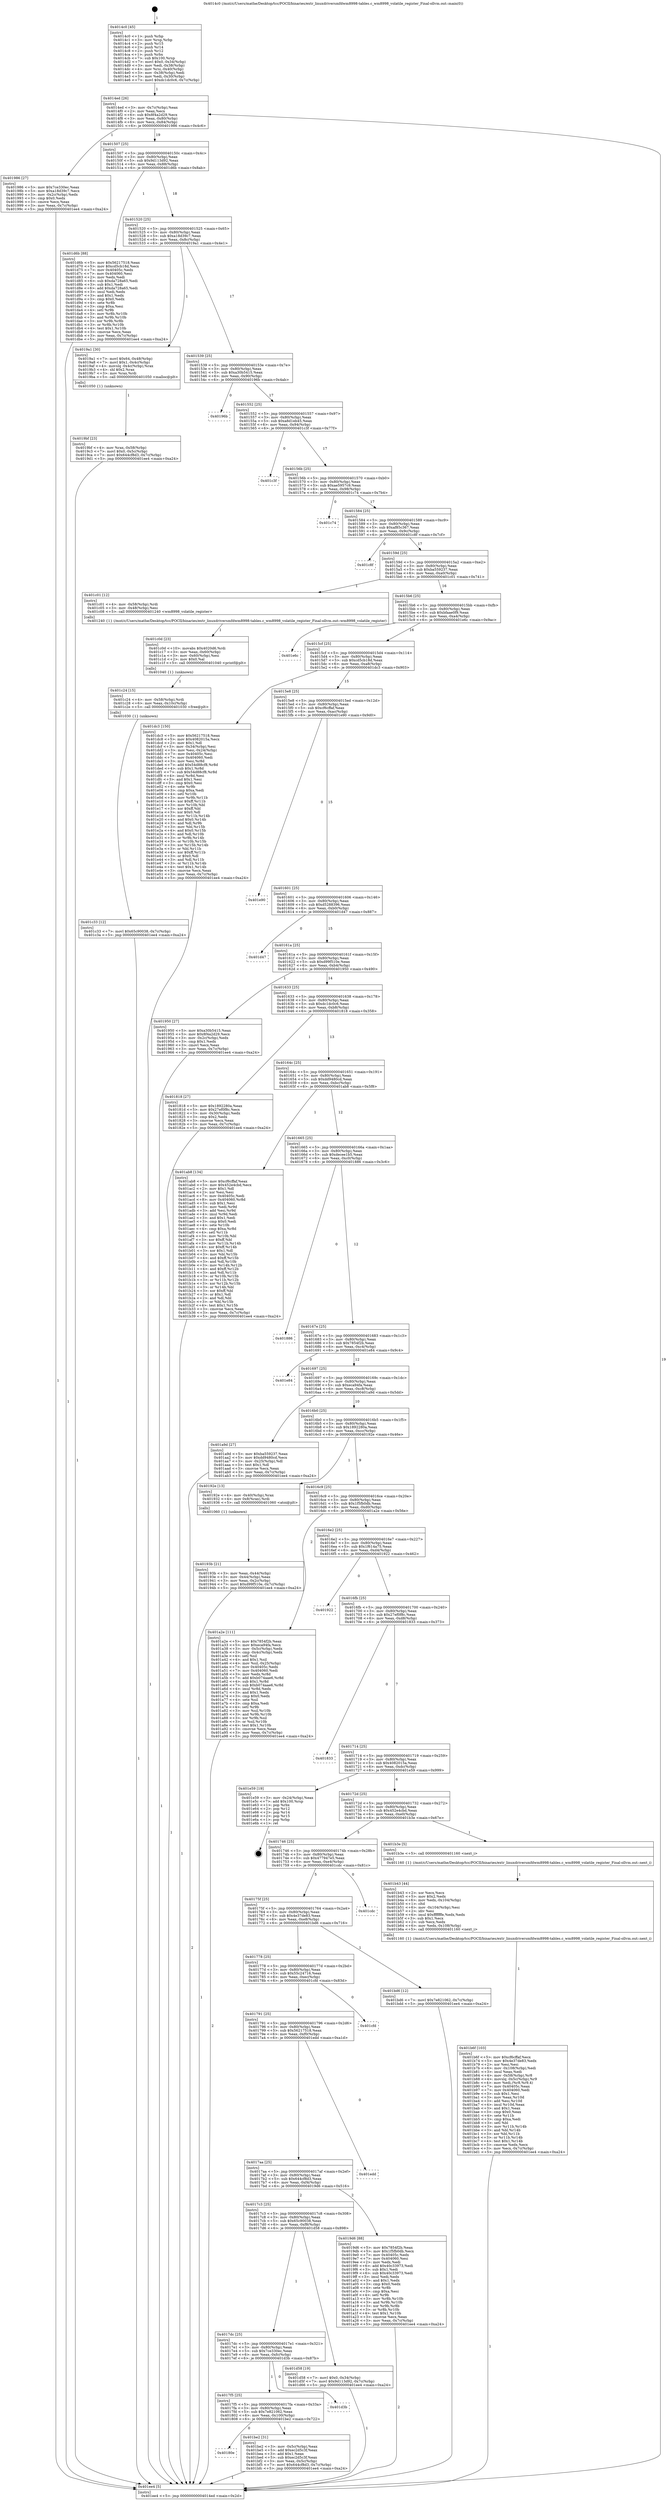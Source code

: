 digraph "0x4014c0" {
  label = "0x4014c0 (/mnt/c/Users/mathe/Desktop/tcc/POCII/binaries/extr_linuxdriversmfdwm8998-tables.c_wm8998_volatile_register_Final-ollvm.out::main(0))"
  labelloc = "t"
  node[shape=record]

  Entry [label="",width=0.3,height=0.3,shape=circle,fillcolor=black,style=filled]
  "0x4014ed" [label="{
     0x4014ed [26]\l
     | [instrs]\l
     &nbsp;&nbsp;0x4014ed \<+3\>: mov -0x7c(%rbp),%eax\l
     &nbsp;&nbsp;0x4014f0 \<+2\>: mov %eax,%ecx\l
     &nbsp;&nbsp;0x4014f2 \<+6\>: sub $0x8f4a2d29,%ecx\l
     &nbsp;&nbsp;0x4014f8 \<+3\>: mov %eax,-0x80(%rbp)\l
     &nbsp;&nbsp;0x4014fb \<+6\>: mov %ecx,-0x84(%rbp)\l
     &nbsp;&nbsp;0x401501 \<+6\>: je 0000000000401986 \<main+0x4c6\>\l
  }"]
  "0x401986" [label="{
     0x401986 [27]\l
     | [instrs]\l
     &nbsp;&nbsp;0x401986 \<+5\>: mov $0x7ce330ec,%eax\l
     &nbsp;&nbsp;0x40198b \<+5\>: mov $0xa18d39c7,%ecx\l
     &nbsp;&nbsp;0x401990 \<+3\>: mov -0x2c(%rbp),%edx\l
     &nbsp;&nbsp;0x401993 \<+3\>: cmp $0x0,%edx\l
     &nbsp;&nbsp;0x401996 \<+3\>: cmove %ecx,%eax\l
     &nbsp;&nbsp;0x401999 \<+3\>: mov %eax,-0x7c(%rbp)\l
     &nbsp;&nbsp;0x40199c \<+5\>: jmp 0000000000401ee4 \<main+0xa24\>\l
  }"]
  "0x401507" [label="{
     0x401507 [25]\l
     | [instrs]\l
     &nbsp;&nbsp;0x401507 \<+5\>: jmp 000000000040150c \<main+0x4c\>\l
     &nbsp;&nbsp;0x40150c \<+3\>: mov -0x80(%rbp),%eax\l
     &nbsp;&nbsp;0x40150f \<+5\>: sub $0x9d113d92,%eax\l
     &nbsp;&nbsp;0x401514 \<+6\>: mov %eax,-0x88(%rbp)\l
     &nbsp;&nbsp;0x40151a \<+6\>: je 0000000000401d6b \<main+0x8ab\>\l
  }"]
  Exit [label="",width=0.3,height=0.3,shape=circle,fillcolor=black,style=filled,peripheries=2]
  "0x401d6b" [label="{
     0x401d6b [88]\l
     | [instrs]\l
     &nbsp;&nbsp;0x401d6b \<+5\>: mov $0x56217518,%eax\l
     &nbsp;&nbsp;0x401d70 \<+5\>: mov $0xcd5cb18d,%ecx\l
     &nbsp;&nbsp;0x401d75 \<+7\>: mov 0x40405c,%edx\l
     &nbsp;&nbsp;0x401d7c \<+7\>: mov 0x404060,%esi\l
     &nbsp;&nbsp;0x401d83 \<+2\>: mov %edx,%edi\l
     &nbsp;&nbsp;0x401d85 \<+6\>: sub $0xda728a65,%edi\l
     &nbsp;&nbsp;0x401d8b \<+3\>: sub $0x1,%edi\l
     &nbsp;&nbsp;0x401d8e \<+6\>: add $0xda728a65,%edi\l
     &nbsp;&nbsp;0x401d94 \<+3\>: imul %edi,%edx\l
     &nbsp;&nbsp;0x401d97 \<+3\>: and $0x1,%edx\l
     &nbsp;&nbsp;0x401d9a \<+3\>: cmp $0x0,%edx\l
     &nbsp;&nbsp;0x401d9d \<+4\>: sete %r8b\l
     &nbsp;&nbsp;0x401da1 \<+3\>: cmp $0xa,%esi\l
     &nbsp;&nbsp;0x401da4 \<+4\>: setl %r9b\l
     &nbsp;&nbsp;0x401da8 \<+3\>: mov %r8b,%r10b\l
     &nbsp;&nbsp;0x401dab \<+3\>: and %r9b,%r10b\l
     &nbsp;&nbsp;0x401dae \<+3\>: xor %r9b,%r8b\l
     &nbsp;&nbsp;0x401db1 \<+3\>: or %r8b,%r10b\l
     &nbsp;&nbsp;0x401db4 \<+4\>: test $0x1,%r10b\l
     &nbsp;&nbsp;0x401db8 \<+3\>: cmovne %ecx,%eax\l
     &nbsp;&nbsp;0x401dbb \<+3\>: mov %eax,-0x7c(%rbp)\l
     &nbsp;&nbsp;0x401dbe \<+5\>: jmp 0000000000401ee4 \<main+0xa24\>\l
  }"]
  "0x401520" [label="{
     0x401520 [25]\l
     | [instrs]\l
     &nbsp;&nbsp;0x401520 \<+5\>: jmp 0000000000401525 \<main+0x65\>\l
     &nbsp;&nbsp;0x401525 \<+3\>: mov -0x80(%rbp),%eax\l
     &nbsp;&nbsp;0x401528 \<+5\>: sub $0xa18d39c7,%eax\l
     &nbsp;&nbsp;0x40152d \<+6\>: mov %eax,-0x8c(%rbp)\l
     &nbsp;&nbsp;0x401533 \<+6\>: je 00000000004019a1 \<main+0x4e1\>\l
  }"]
  "0x401c33" [label="{
     0x401c33 [12]\l
     | [instrs]\l
     &nbsp;&nbsp;0x401c33 \<+7\>: movl $0x65c90038,-0x7c(%rbp)\l
     &nbsp;&nbsp;0x401c3a \<+5\>: jmp 0000000000401ee4 \<main+0xa24\>\l
  }"]
  "0x4019a1" [label="{
     0x4019a1 [30]\l
     | [instrs]\l
     &nbsp;&nbsp;0x4019a1 \<+7\>: movl $0x64,-0x48(%rbp)\l
     &nbsp;&nbsp;0x4019a8 \<+7\>: movl $0x1,-0x4c(%rbp)\l
     &nbsp;&nbsp;0x4019af \<+4\>: movslq -0x4c(%rbp),%rax\l
     &nbsp;&nbsp;0x4019b3 \<+4\>: shl $0x2,%rax\l
     &nbsp;&nbsp;0x4019b7 \<+3\>: mov %rax,%rdi\l
     &nbsp;&nbsp;0x4019ba \<+5\>: call 0000000000401050 \<malloc@plt\>\l
     | [calls]\l
     &nbsp;&nbsp;0x401050 \{1\} (unknown)\l
  }"]
  "0x401539" [label="{
     0x401539 [25]\l
     | [instrs]\l
     &nbsp;&nbsp;0x401539 \<+5\>: jmp 000000000040153e \<main+0x7e\>\l
     &nbsp;&nbsp;0x40153e \<+3\>: mov -0x80(%rbp),%eax\l
     &nbsp;&nbsp;0x401541 \<+5\>: sub $0xa30b5415,%eax\l
     &nbsp;&nbsp;0x401546 \<+6\>: mov %eax,-0x90(%rbp)\l
     &nbsp;&nbsp;0x40154c \<+6\>: je 000000000040196b \<main+0x4ab\>\l
  }"]
  "0x401c24" [label="{
     0x401c24 [15]\l
     | [instrs]\l
     &nbsp;&nbsp;0x401c24 \<+4\>: mov -0x58(%rbp),%rdi\l
     &nbsp;&nbsp;0x401c28 \<+6\>: mov %eax,-0x10c(%rbp)\l
     &nbsp;&nbsp;0x401c2e \<+5\>: call 0000000000401030 \<free@plt\>\l
     | [calls]\l
     &nbsp;&nbsp;0x401030 \{1\} (unknown)\l
  }"]
  "0x40196b" [label="{
     0x40196b\l
  }", style=dashed]
  "0x401552" [label="{
     0x401552 [25]\l
     | [instrs]\l
     &nbsp;&nbsp;0x401552 \<+5\>: jmp 0000000000401557 \<main+0x97\>\l
     &nbsp;&nbsp;0x401557 \<+3\>: mov -0x80(%rbp),%eax\l
     &nbsp;&nbsp;0x40155a \<+5\>: sub $0xa8d1eb45,%eax\l
     &nbsp;&nbsp;0x40155f \<+6\>: mov %eax,-0x94(%rbp)\l
     &nbsp;&nbsp;0x401565 \<+6\>: je 0000000000401c3f \<main+0x77f\>\l
  }"]
  "0x401c0d" [label="{
     0x401c0d [23]\l
     | [instrs]\l
     &nbsp;&nbsp;0x401c0d \<+10\>: movabs $0x4020d6,%rdi\l
     &nbsp;&nbsp;0x401c17 \<+3\>: mov %eax,-0x60(%rbp)\l
     &nbsp;&nbsp;0x401c1a \<+3\>: mov -0x60(%rbp),%esi\l
     &nbsp;&nbsp;0x401c1d \<+2\>: mov $0x0,%al\l
     &nbsp;&nbsp;0x401c1f \<+5\>: call 0000000000401040 \<printf@plt\>\l
     | [calls]\l
     &nbsp;&nbsp;0x401040 \{1\} (unknown)\l
  }"]
  "0x401c3f" [label="{
     0x401c3f\l
  }", style=dashed]
  "0x40156b" [label="{
     0x40156b [25]\l
     | [instrs]\l
     &nbsp;&nbsp;0x40156b \<+5\>: jmp 0000000000401570 \<main+0xb0\>\l
     &nbsp;&nbsp;0x401570 \<+3\>: mov -0x80(%rbp),%eax\l
     &nbsp;&nbsp;0x401573 \<+5\>: sub $0xae5957c9,%eax\l
     &nbsp;&nbsp;0x401578 \<+6\>: mov %eax,-0x98(%rbp)\l
     &nbsp;&nbsp;0x40157e \<+6\>: je 0000000000401c74 \<main+0x7b4\>\l
  }"]
  "0x40180e" [label="{
     0x40180e\l
  }", style=dashed]
  "0x401c74" [label="{
     0x401c74\l
  }", style=dashed]
  "0x401584" [label="{
     0x401584 [25]\l
     | [instrs]\l
     &nbsp;&nbsp;0x401584 \<+5\>: jmp 0000000000401589 \<main+0xc9\>\l
     &nbsp;&nbsp;0x401589 \<+3\>: mov -0x80(%rbp),%eax\l
     &nbsp;&nbsp;0x40158c \<+5\>: sub $0xaf85c367,%eax\l
     &nbsp;&nbsp;0x401591 \<+6\>: mov %eax,-0x9c(%rbp)\l
     &nbsp;&nbsp;0x401597 \<+6\>: je 0000000000401c8f \<main+0x7cf\>\l
  }"]
  "0x401be2" [label="{
     0x401be2 [31]\l
     | [instrs]\l
     &nbsp;&nbsp;0x401be2 \<+3\>: mov -0x5c(%rbp),%eax\l
     &nbsp;&nbsp;0x401be5 \<+5\>: add $0xec2d5c3f,%eax\l
     &nbsp;&nbsp;0x401bea \<+3\>: add $0x1,%eax\l
     &nbsp;&nbsp;0x401bed \<+5\>: sub $0xec2d5c3f,%eax\l
     &nbsp;&nbsp;0x401bf2 \<+3\>: mov %eax,-0x5c(%rbp)\l
     &nbsp;&nbsp;0x401bf5 \<+7\>: movl $0x644cf8d3,-0x7c(%rbp)\l
     &nbsp;&nbsp;0x401bfc \<+5\>: jmp 0000000000401ee4 \<main+0xa24\>\l
  }"]
  "0x401c8f" [label="{
     0x401c8f\l
  }", style=dashed]
  "0x40159d" [label="{
     0x40159d [25]\l
     | [instrs]\l
     &nbsp;&nbsp;0x40159d \<+5\>: jmp 00000000004015a2 \<main+0xe2\>\l
     &nbsp;&nbsp;0x4015a2 \<+3\>: mov -0x80(%rbp),%eax\l
     &nbsp;&nbsp;0x4015a5 \<+5\>: sub $0xba559237,%eax\l
     &nbsp;&nbsp;0x4015aa \<+6\>: mov %eax,-0xa0(%rbp)\l
     &nbsp;&nbsp;0x4015b0 \<+6\>: je 0000000000401c01 \<main+0x741\>\l
  }"]
  "0x4017f5" [label="{
     0x4017f5 [25]\l
     | [instrs]\l
     &nbsp;&nbsp;0x4017f5 \<+5\>: jmp 00000000004017fa \<main+0x33a\>\l
     &nbsp;&nbsp;0x4017fa \<+3\>: mov -0x80(%rbp),%eax\l
     &nbsp;&nbsp;0x4017fd \<+5\>: sub $0x7e821062,%eax\l
     &nbsp;&nbsp;0x401802 \<+6\>: mov %eax,-0x100(%rbp)\l
     &nbsp;&nbsp;0x401808 \<+6\>: je 0000000000401be2 \<main+0x722\>\l
  }"]
  "0x401c01" [label="{
     0x401c01 [12]\l
     | [instrs]\l
     &nbsp;&nbsp;0x401c01 \<+4\>: mov -0x58(%rbp),%rdi\l
     &nbsp;&nbsp;0x401c05 \<+3\>: mov -0x48(%rbp),%esi\l
     &nbsp;&nbsp;0x401c08 \<+5\>: call 0000000000401240 \<wm8998_volatile_register\>\l
     | [calls]\l
     &nbsp;&nbsp;0x401240 \{1\} (/mnt/c/Users/mathe/Desktop/tcc/POCII/binaries/extr_linuxdriversmfdwm8998-tables.c_wm8998_volatile_register_Final-ollvm.out::wm8998_volatile_register)\l
  }"]
  "0x4015b6" [label="{
     0x4015b6 [25]\l
     | [instrs]\l
     &nbsp;&nbsp;0x4015b6 \<+5\>: jmp 00000000004015bb \<main+0xfb\>\l
     &nbsp;&nbsp;0x4015bb \<+3\>: mov -0x80(%rbp),%eax\l
     &nbsp;&nbsp;0x4015be \<+5\>: sub $0xbfaae0f9,%eax\l
     &nbsp;&nbsp;0x4015c3 \<+6\>: mov %eax,-0xa4(%rbp)\l
     &nbsp;&nbsp;0x4015c9 \<+6\>: je 0000000000401e6c \<main+0x9ac\>\l
  }"]
  "0x401d3b" [label="{
     0x401d3b\l
  }", style=dashed]
  "0x401e6c" [label="{
     0x401e6c\l
  }", style=dashed]
  "0x4015cf" [label="{
     0x4015cf [25]\l
     | [instrs]\l
     &nbsp;&nbsp;0x4015cf \<+5\>: jmp 00000000004015d4 \<main+0x114\>\l
     &nbsp;&nbsp;0x4015d4 \<+3\>: mov -0x80(%rbp),%eax\l
     &nbsp;&nbsp;0x4015d7 \<+5\>: sub $0xcd5cb18d,%eax\l
     &nbsp;&nbsp;0x4015dc \<+6\>: mov %eax,-0xa8(%rbp)\l
     &nbsp;&nbsp;0x4015e2 \<+6\>: je 0000000000401dc3 \<main+0x903\>\l
  }"]
  "0x4017dc" [label="{
     0x4017dc [25]\l
     | [instrs]\l
     &nbsp;&nbsp;0x4017dc \<+5\>: jmp 00000000004017e1 \<main+0x321\>\l
     &nbsp;&nbsp;0x4017e1 \<+3\>: mov -0x80(%rbp),%eax\l
     &nbsp;&nbsp;0x4017e4 \<+5\>: sub $0x7ce330ec,%eax\l
     &nbsp;&nbsp;0x4017e9 \<+6\>: mov %eax,-0xfc(%rbp)\l
     &nbsp;&nbsp;0x4017ef \<+6\>: je 0000000000401d3b \<main+0x87b\>\l
  }"]
  "0x401dc3" [label="{
     0x401dc3 [150]\l
     | [instrs]\l
     &nbsp;&nbsp;0x401dc3 \<+5\>: mov $0x56217518,%eax\l
     &nbsp;&nbsp;0x401dc8 \<+5\>: mov $0x4082015a,%ecx\l
     &nbsp;&nbsp;0x401dcd \<+2\>: mov $0x1,%dl\l
     &nbsp;&nbsp;0x401dcf \<+3\>: mov -0x34(%rbp),%esi\l
     &nbsp;&nbsp;0x401dd2 \<+3\>: mov %esi,-0x24(%rbp)\l
     &nbsp;&nbsp;0x401dd5 \<+7\>: mov 0x40405c,%esi\l
     &nbsp;&nbsp;0x401ddc \<+7\>: mov 0x404060,%edi\l
     &nbsp;&nbsp;0x401de3 \<+3\>: mov %esi,%r8d\l
     &nbsp;&nbsp;0x401de6 \<+7\>: add $0x54d88cf8,%r8d\l
     &nbsp;&nbsp;0x401ded \<+4\>: sub $0x1,%r8d\l
     &nbsp;&nbsp;0x401df1 \<+7\>: sub $0x54d88cf8,%r8d\l
     &nbsp;&nbsp;0x401df8 \<+4\>: imul %r8d,%esi\l
     &nbsp;&nbsp;0x401dfc \<+3\>: and $0x1,%esi\l
     &nbsp;&nbsp;0x401dff \<+3\>: cmp $0x0,%esi\l
     &nbsp;&nbsp;0x401e02 \<+4\>: sete %r9b\l
     &nbsp;&nbsp;0x401e06 \<+3\>: cmp $0xa,%edi\l
     &nbsp;&nbsp;0x401e09 \<+4\>: setl %r10b\l
     &nbsp;&nbsp;0x401e0d \<+3\>: mov %r9b,%r11b\l
     &nbsp;&nbsp;0x401e10 \<+4\>: xor $0xff,%r11b\l
     &nbsp;&nbsp;0x401e14 \<+3\>: mov %r10b,%bl\l
     &nbsp;&nbsp;0x401e17 \<+3\>: xor $0xff,%bl\l
     &nbsp;&nbsp;0x401e1a \<+3\>: xor $0x0,%dl\l
     &nbsp;&nbsp;0x401e1d \<+3\>: mov %r11b,%r14b\l
     &nbsp;&nbsp;0x401e20 \<+4\>: and $0x0,%r14b\l
     &nbsp;&nbsp;0x401e24 \<+3\>: and %dl,%r9b\l
     &nbsp;&nbsp;0x401e27 \<+3\>: mov %bl,%r15b\l
     &nbsp;&nbsp;0x401e2a \<+4\>: and $0x0,%r15b\l
     &nbsp;&nbsp;0x401e2e \<+3\>: and %dl,%r10b\l
     &nbsp;&nbsp;0x401e31 \<+3\>: or %r9b,%r14b\l
     &nbsp;&nbsp;0x401e34 \<+3\>: or %r10b,%r15b\l
     &nbsp;&nbsp;0x401e37 \<+3\>: xor %r15b,%r14b\l
     &nbsp;&nbsp;0x401e3a \<+3\>: or %bl,%r11b\l
     &nbsp;&nbsp;0x401e3d \<+4\>: xor $0xff,%r11b\l
     &nbsp;&nbsp;0x401e41 \<+3\>: or $0x0,%dl\l
     &nbsp;&nbsp;0x401e44 \<+3\>: and %dl,%r11b\l
     &nbsp;&nbsp;0x401e47 \<+3\>: or %r11b,%r14b\l
     &nbsp;&nbsp;0x401e4a \<+4\>: test $0x1,%r14b\l
     &nbsp;&nbsp;0x401e4e \<+3\>: cmovne %ecx,%eax\l
     &nbsp;&nbsp;0x401e51 \<+3\>: mov %eax,-0x7c(%rbp)\l
     &nbsp;&nbsp;0x401e54 \<+5\>: jmp 0000000000401ee4 \<main+0xa24\>\l
  }"]
  "0x4015e8" [label="{
     0x4015e8 [25]\l
     | [instrs]\l
     &nbsp;&nbsp;0x4015e8 \<+5\>: jmp 00000000004015ed \<main+0x12d\>\l
     &nbsp;&nbsp;0x4015ed \<+3\>: mov -0x80(%rbp),%eax\l
     &nbsp;&nbsp;0x4015f0 \<+5\>: sub $0xcf6cffaf,%eax\l
     &nbsp;&nbsp;0x4015f5 \<+6\>: mov %eax,-0xac(%rbp)\l
     &nbsp;&nbsp;0x4015fb \<+6\>: je 0000000000401e90 \<main+0x9d0\>\l
  }"]
  "0x401d58" [label="{
     0x401d58 [19]\l
     | [instrs]\l
     &nbsp;&nbsp;0x401d58 \<+7\>: movl $0x0,-0x34(%rbp)\l
     &nbsp;&nbsp;0x401d5f \<+7\>: movl $0x9d113d92,-0x7c(%rbp)\l
     &nbsp;&nbsp;0x401d66 \<+5\>: jmp 0000000000401ee4 \<main+0xa24\>\l
  }"]
  "0x401e90" [label="{
     0x401e90\l
  }", style=dashed]
  "0x401601" [label="{
     0x401601 [25]\l
     | [instrs]\l
     &nbsp;&nbsp;0x401601 \<+5\>: jmp 0000000000401606 \<main+0x146\>\l
     &nbsp;&nbsp;0x401606 \<+3\>: mov -0x80(%rbp),%eax\l
     &nbsp;&nbsp;0x401609 \<+5\>: sub $0xd5288396,%eax\l
     &nbsp;&nbsp;0x40160e \<+6\>: mov %eax,-0xb0(%rbp)\l
     &nbsp;&nbsp;0x401614 \<+6\>: je 0000000000401d47 \<main+0x887\>\l
  }"]
  "0x401b6f" [label="{
     0x401b6f [103]\l
     | [instrs]\l
     &nbsp;&nbsp;0x401b6f \<+5\>: mov $0xcf6cffaf,%ecx\l
     &nbsp;&nbsp;0x401b74 \<+5\>: mov $0x4e37de83,%edx\l
     &nbsp;&nbsp;0x401b79 \<+2\>: xor %esi,%esi\l
     &nbsp;&nbsp;0x401b7b \<+6\>: mov -0x108(%rbp),%edi\l
     &nbsp;&nbsp;0x401b81 \<+3\>: imul %eax,%edi\l
     &nbsp;&nbsp;0x401b84 \<+4\>: mov -0x58(%rbp),%r8\l
     &nbsp;&nbsp;0x401b88 \<+4\>: movslq -0x5c(%rbp),%r9\l
     &nbsp;&nbsp;0x401b8c \<+4\>: mov %edi,(%r8,%r9,4)\l
     &nbsp;&nbsp;0x401b90 \<+7\>: mov 0x40405c,%eax\l
     &nbsp;&nbsp;0x401b97 \<+7\>: mov 0x404060,%edi\l
     &nbsp;&nbsp;0x401b9e \<+3\>: sub $0x1,%esi\l
     &nbsp;&nbsp;0x401ba1 \<+3\>: mov %eax,%r10d\l
     &nbsp;&nbsp;0x401ba4 \<+3\>: add %esi,%r10d\l
     &nbsp;&nbsp;0x401ba7 \<+4\>: imul %r10d,%eax\l
     &nbsp;&nbsp;0x401bab \<+3\>: and $0x1,%eax\l
     &nbsp;&nbsp;0x401bae \<+3\>: cmp $0x0,%eax\l
     &nbsp;&nbsp;0x401bb1 \<+4\>: sete %r11b\l
     &nbsp;&nbsp;0x401bb5 \<+3\>: cmp $0xa,%edi\l
     &nbsp;&nbsp;0x401bb8 \<+3\>: setl %bl\l
     &nbsp;&nbsp;0x401bbb \<+3\>: mov %r11b,%r14b\l
     &nbsp;&nbsp;0x401bbe \<+3\>: and %bl,%r14b\l
     &nbsp;&nbsp;0x401bc1 \<+3\>: xor %bl,%r11b\l
     &nbsp;&nbsp;0x401bc4 \<+3\>: or %r11b,%r14b\l
     &nbsp;&nbsp;0x401bc7 \<+4\>: test $0x1,%r14b\l
     &nbsp;&nbsp;0x401bcb \<+3\>: cmovne %edx,%ecx\l
     &nbsp;&nbsp;0x401bce \<+3\>: mov %ecx,-0x7c(%rbp)\l
     &nbsp;&nbsp;0x401bd1 \<+5\>: jmp 0000000000401ee4 \<main+0xa24\>\l
  }"]
  "0x401d47" [label="{
     0x401d47\l
  }", style=dashed]
  "0x40161a" [label="{
     0x40161a [25]\l
     | [instrs]\l
     &nbsp;&nbsp;0x40161a \<+5\>: jmp 000000000040161f \<main+0x15f\>\l
     &nbsp;&nbsp;0x40161f \<+3\>: mov -0x80(%rbp),%eax\l
     &nbsp;&nbsp;0x401622 \<+5\>: sub $0xd99f510e,%eax\l
     &nbsp;&nbsp;0x401627 \<+6\>: mov %eax,-0xb4(%rbp)\l
     &nbsp;&nbsp;0x40162d \<+6\>: je 0000000000401950 \<main+0x490\>\l
  }"]
  "0x401b43" [label="{
     0x401b43 [44]\l
     | [instrs]\l
     &nbsp;&nbsp;0x401b43 \<+2\>: xor %ecx,%ecx\l
     &nbsp;&nbsp;0x401b45 \<+5\>: mov $0x2,%edx\l
     &nbsp;&nbsp;0x401b4a \<+6\>: mov %edx,-0x104(%rbp)\l
     &nbsp;&nbsp;0x401b50 \<+1\>: cltd\l
     &nbsp;&nbsp;0x401b51 \<+6\>: mov -0x104(%rbp),%esi\l
     &nbsp;&nbsp;0x401b57 \<+2\>: idiv %esi\l
     &nbsp;&nbsp;0x401b59 \<+6\>: imul $0xfffffffe,%edx,%edx\l
     &nbsp;&nbsp;0x401b5f \<+3\>: sub $0x1,%ecx\l
     &nbsp;&nbsp;0x401b62 \<+2\>: sub %ecx,%edx\l
     &nbsp;&nbsp;0x401b64 \<+6\>: mov %edx,-0x108(%rbp)\l
     &nbsp;&nbsp;0x401b6a \<+5\>: call 0000000000401160 \<next_i\>\l
     | [calls]\l
     &nbsp;&nbsp;0x401160 \{1\} (/mnt/c/Users/mathe/Desktop/tcc/POCII/binaries/extr_linuxdriversmfdwm8998-tables.c_wm8998_volatile_register_Final-ollvm.out::next_i)\l
  }"]
  "0x401950" [label="{
     0x401950 [27]\l
     | [instrs]\l
     &nbsp;&nbsp;0x401950 \<+5\>: mov $0xa30b5415,%eax\l
     &nbsp;&nbsp;0x401955 \<+5\>: mov $0x8f4a2d29,%ecx\l
     &nbsp;&nbsp;0x40195a \<+3\>: mov -0x2c(%rbp),%edx\l
     &nbsp;&nbsp;0x40195d \<+3\>: cmp $0x1,%edx\l
     &nbsp;&nbsp;0x401960 \<+3\>: cmovl %ecx,%eax\l
     &nbsp;&nbsp;0x401963 \<+3\>: mov %eax,-0x7c(%rbp)\l
     &nbsp;&nbsp;0x401966 \<+5\>: jmp 0000000000401ee4 \<main+0xa24\>\l
  }"]
  "0x401633" [label="{
     0x401633 [25]\l
     | [instrs]\l
     &nbsp;&nbsp;0x401633 \<+5\>: jmp 0000000000401638 \<main+0x178\>\l
     &nbsp;&nbsp;0x401638 \<+3\>: mov -0x80(%rbp),%eax\l
     &nbsp;&nbsp;0x40163b \<+5\>: sub $0xdc1dc0c6,%eax\l
     &nbsp;&nbsp;0x401640 \<+6\>: mov %eax,-0xb8(%rbp)\l
     &nbsp;&nbsp;0x401646 \<+6\>: je 0000000000401818 \<main+0x358\>\l
  }"]
  "0x4017c3" [label="{
     0x4017c3 [25]\l
     | [instrs]\l
     &nbsp;&nbsp;0x4017c3 \<+5\>: jmp 00000000004017c8 \<main+0x308\>\l
     &nbsp;&nbsp;0x4017c8 \<+3\>: mov -0x80(%rbp),%eax\l
     &nbsp;&nbsp;0x4017cb \<+5\>: sub $0x65c90038,%eax\l
     &nbsp;&nbsp;0x4017d0 \<+6\>: mov %eax,-0xf8(%rbp)\l
     &nbsp;&nbsp;0x4017d6 \<+6\>: je 0000000000401d58 \<main+0x898\>\l
  }"]
  "0x401818" [label="{
     0x401818 [27]\l
     | [instrs]\l
     &nbsp;&nbsp;0x401818 \<+5\>: mov $0x1892280a,%eax\l
     &nbsp;&nbsp;0x40181d \<+5\>: mov $0x27ef0f8c,%ecx\l
     &nbsp;&nbsp;0x401822 \<+3\>: mov -0x30(%rbp),%edx\l
     &nbsp;&nbsp;0x401825 \<+3\>: cmp $0x2,%edx\l
     &nbsp;&nbsp;0x401828 \<+3\>: cmovne %ecx,%eax\l
     &nbsp;&nbsp;0x40182b \<+3\>: mov %eax,-0x7c(%rbp)\l
     &nbsp;&nbsp;0x40182e \<+5\>: jmp 0000000000401ee4 \<main+0xa24\>\l
  }"]
  "0x40164c" [label="{
     0x40164c [25]\l
     | [instrs]\l
     &nbsp;&nbsp;0x40164c \<+5\>: jmp 0000000000401651 \<main+0x191\>\l
     &nbsp;&nbsp;0x401651 \<+3\>: mov -0x80(%rbp),%eax\l
     &nbsp;&nbsp;0x401654 \<+5\>: sub $0xdd9480cd,%eax\l
     &nbsp;&nbsp;0x401659 \<+6\>: mov %eax,-0xbc(%rbp)\l
     &nbsp;&nbsp;0x40165f \<+6\>: je 0000000000401ab8 \<main+0x5f8\>\l
  }"]
  "0x401ee4" [label="{
     0x401ee4 [5]\l
     | [instrs]\l
     &nbsp;&nbsp;0x401ee4 \<+5\>: jmp 00000000004014ed \<main+0x2d\>\l
  }"]
  "0x4014c0" [label="{
     0x4014c0 [45]\l
     | [instrs]\l
     &nbsp;&nbsp;0x4014c0 \<+1\>: push %rbp\l
     &nbsp;&nbsp;0x4014c1 \<+3\>: mov %rsp,%rbp\l
     &nbsp;&nbsp;0x4014c4 \<+2\>: push %r15\l
     &nbsp;&nbsp;0x4014c6 \<+2\>: push %r14\l
     &nbsp;&nbsp;0x4014c8 \<+2\>: push %r12\l
     &nbsp;&nbsp;0x4014ca \<+1\>: push %rbx\l
     &nbsp;&nbsp;0x4014cb \<+7\>: sub $0x100,%rsp\l
     &nbsp;&nbsp;0x4014d2 \<+7\>: movl $0x0,-0x34(%rbp)\l
     &nbsp;&nbsp;0x4014d9 \<+3\>: mov %edi,-0x38(%rbp)\l
     &nbsp;&nbsp;0x4014dc \<+4\>: mov %rsi,-0x40(%rbp)\l
     &nbsp;&nbsp;0x4014e0 \<+3\>: mov -0x38(%rbp),%edi\l
     &nbsp;&nbsp;0x4014e3 \<+3\>: mov %edi,-0x30(%rbp)\l
     &nbsp;&nbsp;0x4014e6 \<+7\>: movl $0xdc1dc0c6,-0x7c(%rbp)\l
  }"]
  "0x4019d6" [label="{
     0x4019d6 [88]\l
     | [instrs]\l
     &nbsp;&nbsp;0x4019d6 \<+5\>: mov $0x7854f2b,%eax\l
     &nbsp;&nbsp;0x4019db \<+5\>: mov $0x1f5fb0db,%ecx\l
     &nbsp;&nbsp;0x4019e0 \<+7\>: mov 0x40405c,%edx\l
     &nbsp;&nbsp;0x4019e7 \<+7\>: mov 0x404060,%esi\l
     &nbsp;&nbsp;0x4019ee \<+2\>: mov %edx,%edi\l
     &nbsp;&nbsp;0x4019f0 \<+6\>: add $0x40c33973,%edi\l
     &nbsp;&nbsp;0x4019f6 \<+3\>: sub $0x1,%edi\l
     &nbsp;&nbsp;0x4019f9 \<+6\>: sub $0x40c33973,%edi\l
     &nbsp;&nbsp;0x4019ff \<+3\>: imul %edi,%edx\l
     &nbsp;&nbsp;0x401a02 \<+3\>: and $0x1,%edx\l
     &nbsp;&nbsp;0x401a05 \<+3\>: cmp $0x0,%edx\l
     &nbsp;&nbsp;0x401a08 \<+4\>: sete %r8b\l
     &nbsp;&nbsp;0x401a0c \<+3\>: cmp $0xa,%esi\l
     &nbsp;&nbsp;0x401a0f \<+4\>: setl %r9b\l
     &nbsp;&nbsp;0x401a13 \<+3\>: mov %r8b,%r10b\l
     &nbsp;&nbsp;0x401a16 \<+3\>: and %r9b,%r10b\l
     &nbsp;&nbsp;0x401a19 \<+3\>: xor %r9b,%r8b\l
     &nbsp;&nbsp;0x401a1c \<+3\>: or %r8b,%r10b\l
     &nbsp;&nbsp;0x401a1f \<+4\>: test $0x1,%r10b\l
     &nbsp;&nbsp;0x401a23 \<+3\>: cmovne %ecx,%eax\l
     &nbsp;&nbsp;0x401a26 \<+3\>: mov %eax,-0x7c(%rbp)\l
     &nbsp;&nbsp;0x401a29 \<+5\>: jmp 0000000000401ee4 \<main+0xa24\>\l
  }"]
  "0x401ab8" [label="{
     0x401ab8 [134]\l
     | [instrs]\l
     &nbsp;&nbsp;0x401ab8 \<+5\>: mov $0xcf6cffaf,%eax\l
     &nbsp;&nbsp;0x401abd \<+5\>: mov $0x452e4cbd,%ecx\l
     &nbsp;&nbsp;0x401ac2 \<+2\>: mov $0x1,%dl\l
     &nbsp;&nbsp;0x401ac4 \<+2\>: xor %esi,%esi\l
     &nbsp;&nbsp;0x401ac6 \<+7\>: mov 0x40405c,%edi\l
     &nbsp;&nbsp;0x401acd \<+8\>: mov 0x404060,%r8d\l
     &nbsp;&nbsp;0x401ad5 \<+3\>: sub $0x1,%esi\l
     &nbsp;&nbsp;0x401ad8 \<+3\>: mov %edi,%r9d\l
     &nbsp;&nbsp;0x401adb \<+3\>: add %esi,%r9d\l
     &nbsp;&nbsp;0x401ade \<+4\>: imul %r9d,%edi\l
     &nbsp;&nbsp;0x401ae2 \<+3\>: and $0x1,%edi\l
     &nbsp;&nbsp;0x401ae5 \<+3\>: cmp $0x0,%edi\l
     &nbsp;&nbsp;0x401ae8 \<+4\>: sete %r10b\l
     &nbsp;&nbsp;0x401aec \<+4\>: cmp $0xa,%r8d\l
     &nbsp;&nbsp;0x401af0 \<+4\>: setl %r11b\l
     &nbsp;&nbsp;0x401af4 \<+3\>: mov %r10b,%bl\l
     &nbsp;&nbsp;0x401af7 \<+3\>: xor $0xff,%bl\l
     &nbsp;&nbsp;0x401afa \<+3\>: mov %r11b,%r14b\l
     &nbsp;&nbsp;0x401afd \<+4\>: xor $0xff,%r14b\l
     &nbsp;&nbsp;0x401b01 \<+3\>: xor $0x1,%dl\l
     &nbsp;&nbsp;0x401b04 \<+3\>: mov %bl,%r15b\l
     &nbsp;&nbsp;0x401b07 \<+4\>: and $0xff,%r15b\l
     &nbsp;&nbsp;0x401b0b \<+3\>: and %dl,%r10b\l
     &nbsp;&nbsp;0x401b0e \<+3\>: mov %r14b,%r12b\l
     &nbsp;&nbsp;0x401b11 \<+4\>: and $0xff,%r12b\l
     &nbsp;&nbsp;0x401b15 \<+3\>: and %dl,%r11b\l
     &nbsp;&nbsp;0x401b18 \<+3\>: or %r10b,%r15b\l
     &nbsp;&nbsp;0x401b1b \<+3\>: or %r11b,%r12b\l
     &nbsp;&nbsp;0x401b1e \<+3\>: xor %r12b,%r15b\l
     &nbsp;&nbsp;0x401b21 \<+3\>: or %r14b,%bl\l
     &nbsp;&nbsp;0x401b24 \<+3\>: xor $0xff,%bl\l
     &nbsp;&nbsp;0x401b27 \<+3\>: or $0x1,%dl\l
     &nbsp;&nbsp;0x401b2a \<+2\>: and %dl,%bl\l
     &nbsp;&nbsp;0x401b2c \<+3\>: or %bl,%r15b\l
     &nbsp;&nbsp;0x401b2f \<+4\>: test $0x1,%r15b\l
     &nbsp;&nbsp;0x401b33 \<+3\>: cmovne %ecx,%eax\l
     &nbsp;&nbsp;0x401b36 \<+3\>: mov %eax,-0x7c(%rbp)\l
     &nbsp;&nbsp;0x401b39 \<+5\>: jmp 0000000000401ee4 \<main+0xa24\>\l
  }"]
  "0x401665" [label="{
     0x401665 [25]\l
     | [instrs]\l
     &nbsp;&nbsp;0x401665 \<+5\>: jmp 000000000040166a \<main+0x1aa\>\l
     &nbsp;&nbsp;0x40166a \<+3\>: mov -0x80(%rbp),%eax\l
     &nbsp;&nbsp;0x40166d \<+5\>: sub $0xdecee1b5,%eax\l
     &nbsp;&nbsp;0x401672 \<+6\>: mov %eax,-0xc0(%rbp)\l
     &nbsp;&nbsp;0x401678 \<+6\>: je 0000000000401886 \<main+0x3c6\>\l
  }"]
  "0x4017aa" [label="{
     0x4017aa [25]\l
     | [instrs]\l
     &nbsp;&nbsp;0x4017aa \<+5\>: jmp 00000000004017af \<main+0x2ef\>\l
     &nbsp;&nbsp;0x4017af \<+3\>: mov -0x80(%rbp),%eax\l
     &nbsp;&nbsp;0x4017b2 \<+5\>: sub $0x644cf8d3,%eax\l
     &nbsp;&nbsp;0x4017b7 \<+6\>: mov %eax,-0xf4(%rbp)\l
     &nbsp;&nbsp;0x4017bd \<+6\>: je 00000000004019d6 \<main+0x516\>\l
  }"]
  "0x401886" [label="{
     0x401886\l
  }", style=dashed]
  "0x40167e" [label="{
     0x40167e [25]\l
     | [instrs]\l
     &nbsp;&nbsp;0x40167e \<+5\>: jmp 0000000000401683 \<main+0x1c3\>\l
     &nbsp;&nbsp;0x401683 \<+3\>: mov -0x80(%rbp),%eax\l
     &nbsp;&nbsp;0x401686 \<+5\>: sub $0x7854f2b,%eax\l
     &nbsp;&nbsp;0x40168b \<+6\>: mov %eax,-0xc4(%rbp)\l
     &nbsp;&nbsp;0x401691 \<+6\>: je 0000000000401e84 \<main+0x9c4\>\l
  }"]
  "0x401edd" [label="{
     0x401edd\l
  }", style=dashed]
  "0x401e84" [label="{
     0x401e84\l
  }", style=dashed]
  "0x401697" [label="{
     0x401697 [25]\l
     | [instrs]\l
     &nbsp;&nbsp;0x401697 \<+5\>: jmp 000000000040169c \<main+0x1dc\>\l
     &nbsp;&nbsp;0x40169c \<+3\>: mov -0x80(%rbp),%eax\l
     &nbsp;&nbsp;0x40169f \<+5\>: sub $0xeca94fa,%eax\l
     &nbsp;&nbsp;0x4016a4 \<+6\>: mov %eax,-0xc8(%rbp)\l
     &nbsp;&nbsp;0x4016aa \<+6\>: je 0000000000401a9d \<main+0x5dd\>\l
  }"]
  "0x401791" [label="{
     0x401791 [25]\l
     | [instrs]\l
     &nbsp;&nbsp;0x401791 \<+5\>: jmp 0000000000401796 \<main+0x2d6\>\l
     &nbsp;&nbsp;0x401796 \<+3\>: mov -0x80(%rbp),%eax\l
     &nbsp;&nbsp;0x401799 \<+5\>: sub $0x56217518,%eax\l
     &nbsp;&nbsp;0x40179e \<+6\>: mov %eax,-0xf0(%rbp)\l
     &nbsp;&nbsp;0x4017a4 \<+6\>: je 0000000000401edd \<main+0xa1d\>\l
  }"]
  "0x401a9d" [label="{
     0x401a9d [27]\l
     | [instrs]\l
     &nbsp;&nbsp;0x401a9d \<+5\>: mov $0xba559237,%eax\l
     &nbsp;&nbsp;0x401aa2 \<+5\>: mov $0xdd9480cd,%ecx\l
     &nbsp;&nbsp;0x401aa7 \<+3\>: mov -0x25(%rbp),%dl\l
     &nbsp;&nbsp;0x401aaa \<+3\>: test $0x1,%dl\l
     &nbsp;&nbsp;0x401aad \<+3\>: cmovne %ecx,%eax\l
     &nbsp;&nbsp;0x401ab0 \<+3\>: mov %eax,-0x7c(%rbp)\l
     &nbsp;&nbsp;0x401ab3 \<+5\>: jmp 0000000000401ee4 \<main+0xa24\>\l
  }"]
  "0x4016b0" [label="{
     0x4016b0 [25]\l
     | [instrs]\l
     &nbsp;&nbsp;0x4016b0 \<+5\>: jmp 00000000004016b5 \<main+0x1f5\>\l
     &nbsp;&nbsp;0x4016b5 \<+3\>: mov -0x80(%rbp),%eax\l
     &nbsp;&nbsp;0x4016b8 \<+5\>: sub $0x1892280a,%eax\l
     &nbsp;&nbsp;0x4016bd \<+6\>: mov %eax,-0xcc(%rbp)\l
     &nbsp;&nbsp;0x4016c3 \<+6\>: je 000000000040192e \<main+0x46e\>\l
  }"]
  "0x401cfd" [label="{
     0x401cfd\l
  }", style=dashed]
  "0x40192e" [label="{
     0x40192e [13]\l
     | [instrs]\l
     &nbsp;&nbsp;0x40192e \<+4\>: mov -0x40(%rbp),%rax\l
     &nbsp;&nbsp;0x401932 \<+4\>: mov 0x8(%rax),%rdi\l
     &nbsp;&nbsp;0x401936 \<+5\>: call 0000000000401060 \<atoi@plt\>\l
     | [calls]\l
     &nbsp;&nbsp;0x401060 \{1\} (unknown)\l
  }"]
  "0x4016c9" [label="{
     0x4016c9 [25]\l
     | [instrs]\l
     &nbsp;&nbsp;0x4016c9 \<+5\>: jmp 00000000004016ce \<main+0x20e\>\l
     &nbsp;&nbsp;0x4016ce \<+3\>: mov -0x80(%rbp),%eax\l
     &nbsp;&nbsp;0x4016d1 \<+5\>: sub $0x1f5fb0db,%eax\l
     &nbsp;&nbsp;0x4016d6 \<+6\>: mov %eax,-0xd0(%rbp)\l
     &nbsp;&nbsp;0x4016dc \<+6\>: je 0000000000401a2e \<main+0x56e\>\l
  }"]
  "0x40193b" [label="{
     0x40193b [21]\l
     | [instrs]\l
     &nbsp;&nbsp;0x40193b \<+3\>: mov %eax,-0x44(%rbp)\l
     &nbsp;&nbsp;0x40193e \<+3\>: mov -0x44(%rbp),%eax\l
     &nbsp;&nbsp;0x401941 \<+3\>: mov %eax,-0x2c(%rbp)\l
     &nbsp;&nbsp;0x401944 \<+7\>: movl $0xd99f510e,-0x7c(%rbp)\l
     &nbsp;&nbsp;0x40194b \<+5\>: jmp 0000000000401ee4 \<main+0xa24\>\l
  }"]
  "0x4019bf" [label="{
     0x4019bf [23]\l
     | [instrs]\l
     &nbsp;&nbsp;0x4019bf \<+4\>: mov %rax,-0x58(%rbp)\l
     &nbsp;&nbsp;0x4019c3 \<+7\>: movl $0x0,-0x5c(%rbp)\l
     &nbsp;&nbsp;0x4019ca \<+7\>: movl $0x644cf8d3,-0x7c(%rbp)\l
     &nbsp;&nbsp;0x4019d1 \<+5\>: jmp 0000000000401ee4 \<main+0xa24\>\l
  }"]
  "0x401778" [label="{
     0x401778 [25]\l
     | [instrs]\l
     &nbsp;&nbsp;0x401778 \<+5\>: jmp 000000000040177d \<main+0x2bd\>\l
     &nbsp;&nbsp;0x40177d \<+3\>: mov -0x80(%rbp),%eax\l
     &nbsp;&nbsp;0x401780 \<+5\>: sub $0x55c24716,%eax\l
     &nbsp;&nbsp;0x401785 \<+6\>: mov %eax,-0xec(%rbp)\l
     &nbsp;&nbsp;0x40178b \<+6\>: je 0000000000401cfd \<main+0x83d\>\l
  }"]
  "0x401a2e" [label="{
     0x401a2e [111]\l
     | [instrs]\l
     &nbsp;&nbsp;0x401a2e \<+5\>: mov $0x7854f2b,%eax\l
     &nbsp;&nbsp;0x401a33 \<+5\>: mov $0xeca94fa,%ecx\l
     &nbsp;&nbsp;0x401a38 \<+3\>: mov -0x5c(%rbp),%edx\l
     &nbsp;&nbsp;0x401a3b \<+3\>: cmp -0x4c(%rbp),%edx\l
     &nbsp;&nbsp;0x401a3e \<+4\>: setl %sil\l
     &nbsp;&nbsp;0x401a42 \<+4\>: and $0x1,%sil\l
     &nbsp;&nbsp;0x401a46 \<+4\>: mov %sil,-0x25(%rbp)\l
     &nbsp;&nbsp;0x401a4a \<+7\>: mov 0x40405c,%edx\l
     &nbsp;&nbsp;0x401a51 \<+7\>: mov 0x404060,%edi\l
     &nbsp;&nbsp;0x401a58 \<+3\>: mov %edx,%r8d\l
     &nbsp;&nbsp;0x401a5b \<+7\>: add $0xb074aae6,%r8d\l
     &nbsp;&nbsp;0x401a62 \<+4\>: sub $0x1,%r8d\l
     &nbsp;&nbsp;0x401a66 \<+7\>: sub $0xb074aae6,%r8d\l
     &nbsp;&nbsp;0x401a6d \<+4\>: imul %r8d,%edx\l
     &nbsp;&nbsp;0x401a71 \<+3\>: and $0x1,%edx\l
     &nbsp;&nbsp;0x401a74 \<+3\>: cmp $0x0,%edx\l
     &nbsp;&nbsp;0x401a77 \<+4\>: sete %sil\l
     &nbsp;&nbsp;0x401a7b \<+3\>: cmp $0xa,%edi\l
     &nbsp;&nbsp;0x401a7e \<+4\>: setl %r9b\l
     &nbsp;&nbsp;0x401a82 \<+3\>: mov %sil,%r10b\l
     &nbsp;&nbsp;0x401a85 \<+3\>: and %r9b,%r10b\l
     &nbsp;&nbsp;0x401a88 \<+3\>: xor %r9b,%sil\l
     &nbsp;&nbsp;0x401a8b \<+3\>: or %sil,%r10b\l
     &nbsp;&nbsp;0x401a8e \<+4\>: test $0x1,%r10b\l
     &nbsp;&nbsp;0x401a92 \<+3\>: cmovne %ecx,%eax\l
     &nbsp;&nbsp;0x401a95 \<+3\>: mov %eax,-0x7c(%rbp)\l
     &nbsp;&nbsp;0x401a98 \<+5\>: jmp 0000000000401ee4 \<main+0xa24\>\l
  }"]
  "0x4016e2" [label="{
     0x4016e2 [25]\l
     | [instrs]\l
     &nbsp;&nbsp;0x4016e2 \<+5\>: jmp 00000000004016e7 \<main+0x227\>\l
     &nbsp;&nbsp;0x4016e7 \<+3\>: mov -0x80(%rbp),%eax\l
     &nbsp;&nbsp;0x4016ea \<+5\>: sub $0x1f614a75,%eax\l
     &nbsp;&nbsp;0x4016ef \<+6\>: mov %eax,-0xd4(%rbp)\l
     &nbsp;&nbsp;0x4016f5 \<+6\>: je 0000000000401922 \<main+0x462\>\l
  }"]
  "0x401bd6" [label="{
     0x401bd6 [12]\l
     | [instrs]\l
     &nbsp;&nbsp;0x401bd6 \<+7\>: movl $0x7e821062,-0x7c(%rbp)\l
     &nbsp;&nbsp;0x401bdd \<+5\>: jmp 0000000000401ee4 \<main+0xa24\>\l
  }"]
  "0x401922" [label="{
     0x401922\l
  }", style=dashed]
  "0x4016fb" [label="{
     0x4016fb [25]\l
     | [instrs]\l
     &nbsp;&nbsp;0x4016fb \<+5\>: jmp 0000000000401700 \<main+0x240\>\l
     &nbsp;&nbsp;0x401700 \<+3\>: mov -0x80(%rbp),%eax\l
     &nbsp;&nbsp;0x401703 \<+5\>: sub $0x27ef0f8c,%eax\l
     &nbsp;&nbsp;0x401708 \<+6\>: mov %eax,-0xd8(%rbp)\l
     &nbsp;&nbsp;0x40170e \<+6\>: je 0000000000401833 \<main+0x373\>\l
  }"]
  "0x40175f" [label="{
     0x40175f [25]\l
     | [instrs]\l
     &nbsp;&nbsp;0x40175f \<+5\>: jmp 0000000000401764 \<main+0x2a4\>\l
     &nbsp;&nbsp;0x401764 \<+3\>: mov -0x80(%rbp),%eax\l
     &nbsp;&nbsp;0x401767 \<+5\>: sub $0x4e37de83,%eax\l
     &nbsp;&nbsp;0x40176c \<+6\>: mov %eax,-0xe8(%rbp)\l
     &nbsp;&nbsp;0x401772 \<+6\>: je 0000000000401bd6 \<main+0x716\>\l
  }"]
  "0x401833" [label="{
     0x401833\l
  }", style=dashed]
  "0x401714" [label="{
     0x401714 [25]\l
     | [instrs]\l
     &nbsp;&nbsp;0x401714 \<+5\>: jmp 0000000000401719 \<main+0x259\>\l
     &nbsp;&nbsp;0x401719 \<+3\>: mov -0x80(%rbp),%eax\l
     &nbsp;&nbsp;0x40171c \<+5\>: sub $0x4082015a,%eax\l
     &nbsp;&nbsp;0x401721 \<+6\>: mov %eax,-0xdc(%rbp)\l
     &nbsp;&nbsp;0x401727 \<+6\>: je 0000000000401e59 \<main+0x999\>\l
  }"]
  "0x401cdc" [label="{
     0x401cdc\l
  }", style=dashed]
  "0x401e59" [label="{
     0x401e59 [19]\l
     | [instrs]\l
     &nbsp;&nbsp;0x401e59 \<+3\>: mov -0x24(%rbp),%eax\l
     &nbsp;&nbsp;0x401e5c \<+7\>: add $0x100,%rsp\l
     &nbsp;&nbsp;0x401e63 \<+1\>: pop %rbx\l
     &nbsp;&nbsp;0x401e64 \<+2\>: pop %r12\l
     &nbsp;&nbsp;0x401e66 \<+2\>: pop %r14\l
     &nbsp;&nbsp;0x401e68 \<+2\>: pop %r15\l
     &nbsp;&nbsp;0x401e6a \<+1\>: pop %rbp\l
     &nbsp;&nbsp;0x401e6b \<+1\>: ret\l
  }"]
  "0x40172d" [label="{
     0x40172d [25]\l
     | [instrs]\l
     &nbsp;&nbsp;0x40172d \<+5\>: jmp 0000000000401732 \<main+0x272\>\l
     &nbsp;&nbsp;0x401732 \<+3\>: mov -0x80(%rbp),%eax\l
     &nbsp;&nbsp;0x401735 \<+5\>: sub $0x452e4cbd,%eax\l
     &nbsp;&nbsp;0x40173a \<+6\>: mov %eax,-0xe0(%rbp)\l
     &nbsp;&nbsp;0x401740 \<+6\>: je 0000000000401b3e \<main+0x67e\>\l
  }"]
  "0x401746" [label="{
     0x401746 [25]\l
     | [instrs]\l
     &nbsp;&nbsp;0x401746 \<+5\>: jmp 000000000040174b \<main+0x28b\>\l
     &nbsp;&nbsp;0x40174b \<+3\>: mov -0x80(%rbp),%eax\l
     &nbsp;&nbsp;0x40174e \<+5\>: sub $0x477947e5,%eax\l
     &nbsp;&nbsp;0x401753 \<+6\>: mov %eax,-0xe4(%rbp)\l
     &nbsp;&nbsp;0x401759 \<+6\>: je 0000000000401cdc \<main+0x81c\>\l
  }"]
  "0x401b3e" [label="{
     0x401b3e [5]\l
     | [instrs]\l
     &nbsp;&nbsp;0x401b3e \<+5\>: call 0000000000401160 \<next_i\>\l
     | [calls]\l
     &nbsp;&nbsp;0x401160 \{1\} (/mnt/c/Users/mathe/Desktop/tcc/POCII/binaries/extr_linuxdriversmfdwm8998-tables.c_wm8998_volatile_register_Final-ollvm.out::next_i)\l
  }"]
  Entry -> "0x4014c0" [label=" 1"]
  "0x4014ed" -> "0x401986" [label=" 1"]
  "0x4014ed" -> "0x401507" [label=" 19"]
  "0x401e59" -> Exit [label=" 1"]
  "0x401507" -> "0x401d6b" [label=" 1"]
  "0x401507" -> "0x401520" [label=" 18"]
  "0x401dc3" -> "0x401ee4" [label=" 1"]
  "0x401520" -> "0x4019a1" [label=" 1"]
  "0x401520" -> "0x401539" [label=" 17"]
  "0x401d6b" -> "0x401ee4" [label=" 1"]
  "0x401539" -> "0x40196b" [label=" 0"]
  "0x401539" -> "0x401552" [label=" 17"]
  "0x401d58" -> "0x401ee4" [label=" 1"]
  "0x401552" -> "0x401c3f" [label=" 0"]
  "0x401552" -> "0x40156b" [label=" 17"]
  "0x401c33" -> "0x401ee4" [label=" 1"]
  "0x40156b" -> "0x401c74" [label=" 0"]
  "0x40156b" -> "0x401584" [label=" 17"]
  "0x401c24" -> "0x401c33" [label=" 1"]
  "0x401584" -> "0x401c8f" [label=" 0"]
  "0x401584" -> "0x40159d" [label=" 17"]
  "0x401c0d" -> "0x401c24" [label=" 1"]
  "0x40159d" -> "0x401c01" [label=" 1"]
  "0x40159d" -> "0x4015b6" [label=" 16"]
  "0x401be2" -> "0x401ee4" [label=" 1"]
  "0x4015b6" -> "0x401e6c" [label=" 0"]
  "0x4015b6" -> "0x4015cf" [label=" 16"]
  "0x4017f5" -> "0x40180e" [label=" 0"]
  "0x4015cf" -> "0x401dc3" [label=" 1"]
  "0x4015cf" -> "0x4015e8" [label=" 15"]
  "0x401c01" -> "0x401c0d" [label=" 1"]
  "0x4015e8" -> "0x401e90" [label=" 0"]
  "0x4015e8" -> "0x401601" [label=" 15"]
  "0x4017dc" -> "0x4017f5" [label=" 1"]
  "0x401601" -> "0x401d47" [label=" 0"]
  "0x401601" -> "0x40161a" [label=" 15"]
  "0x4017f5" -> "0x401be2" [label=" 1"]
  "0x40161a" -> "0x401950" [label=" 1"]
  "0x40161a" -> "0x401633" [label=" 14"]
  "0x4017c3" -> "0x4017dc" [label=" 1"]
  "0x401633" -> "0x401818" [label=" 1"]
  "0x401633" -> "0x40164c" [label=" 13"]
  "0x401818" -> "0x401ee4" [label=" 1"]
  "0x4014c0" -> "0x4014ed" [label=" 1"]
  "0x401ee4" -> "0x4014ed" [label=" 19"]
  "0x4017c3" -> "0x401d58" [label=" 1"]
  "0x40164c" -> "0x401ab8" [label=" 1"]
  "0x40164c" -> "0x401665" [label=" 12"]
  "0x4017dc" -> "0x401d3b" [label=" 0"]
  "0x401665" -> "0x401886" [label=" 0"]
  "0x401665" -> "0x40167e" [label=" 12"]
  "0x401b6f" -> "0x401ee4" [label=" 1"]
  "0x40167e" -> "0x401e84" [label=" 0"]
  "0x40167e" -> "0x401697" [label=" 12"]
  "0x401b43" -> "0x401b6f" [label=" 1"]
  "0x401697" -> "0x401a9d" [label=" 2"]
  "0x401697" -> "0x4016b0" [label=" 10"]
  "0x401ab8" -> "0x401ee4" [label=" 1"]
  "0x4016b0" -> "0x40192e" [label=" 1"]
  "0x4016b0" -> "0x4016c9" [label=" 9"]
  "0x40192e" -> "0x40193b" [label=" 1"]
  "0x40193b" -> "0x401ee4" [label=" 1"]
  "0x401950" -> "0x401ee4" [label=" 1"]
  "0x401986" -> "0x401ee4" [label=" 1"]
  "0x4019a1" -> "0x4019bf" [label=" 1"]
  "0x4019bf" -> "0x401ee4" [label=" 1"]
  "0x401a9d" -> "0x401ee4" [label=" 2"]
  "0x4016c9" -> "0x401a2e" [label=" 2"]
  "0x4016c9" -> "0x4016e2" [label=" 7"]
  "0x4019d6" -> "0x401ee4" [label=" 2"]
  "0x4016e2" -> "0x401922" [label=" 0"]
  "0x4016e2" -> "0x4016fb" [label=" 7"]
  "0x4017aa" -> "0x4017c3" [label=" 2"]
  "0x4016fb" -> "0x401833" [label=" 0"]
  "0x4016fb" -> "0x401714" [label=" 7"]
  "0x401bd6" -> "0x401ee4" [label=" 1"]
  "0x401714" -> "0x401e59" [label=" 1"]
  "0x401714" -> "0x40172d" [label=" 6"]
  "0x401791" -> "0x4017aa" [label=" 4"]
  "0x40172d" -> "0x401b3e" [label=" 1"]
  "0x40172d" -> "0x401746" [label=" 5"]
  "0x401791" -> "0x401edd" [label=" 0"]
  "0x401746" -> "0x401cdc" [label=" 0"]
  "0x401746" -> "0x40175f" [label=" 5"]
  "0x4017aa" -> "0x4019d6" [label=" 2"]
  "0x40175f" -> "0x401bd6" [label=" 1"]
  "0x40175f" -> "0x401778" [label=" 4"]
  "0x401a2e" -> "0x401ee4" [label=" 2"]
  "0x401778" -> "0x401cfd" [label=" 0"]
  "0x401778" -> "0x401791" [label=" 4"]
  "0x401b3e" -> "0x401b43" [label=" 1"]
}

